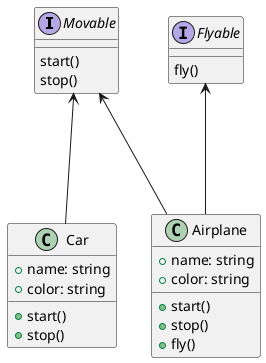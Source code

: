 @startuml
interface Movable {
  start()
  stop()
}

interface Flyable {
  fly()
}

class Airplane {
  +name: string
  +color: string
  +start()
  +stop()
  +fly()
}

class Car {
  +name: string
  +color: string
  +start()
  +stop()
}

Movable <--- Airplane
Flyable <--- Airplane
Movable <--- Car

@enduml
